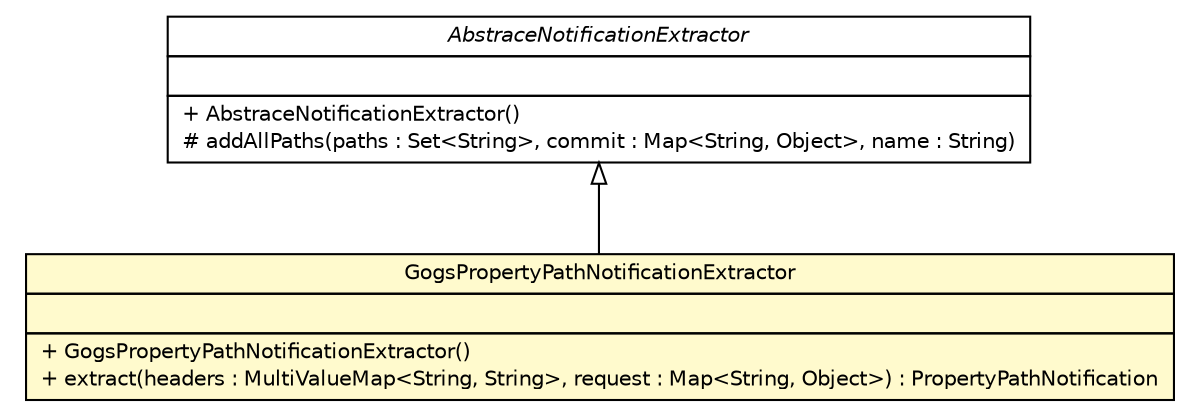 #!/usr/local/bin/dot
#
# Class diagram 
# Generated by UMLGraph version R5_6-24-gf6e263 (http://www.umlgraph.org/)
#

digraph G {
	edge [fontname="Helvetica",fontsize=10,labelfontname="Helvetica",labelfontsize=10];
	node [fontname="Helvetica",fontsize=10,shape=plaintext];
	nodesep=0.25;
	ranksep=0.5;
	// cn.home1.oss.environment.configserver.AbstraceNotificationExtractor
	c373 [label=<<table title="cn.home1.oss.environment.configserver.AbstraceNotificationExtractor" border="0" cellborder="1" cellspacing="0" cellpadding="2" port="p" href="./AbstraceNotificationExtractor.html">
		<tr><td><table border="0" cellspacing="0" cellpadding="1">
<tr><td align="center" balign="center"><font face="Helvetica-Oblique"> AbstraceNotificationExtractor </font></td></tr>
		</table></td></tr>
		<tr><td><table border="0" cellspacing="0" cellpadding="1">
<tr><td align="left" balign="left">  </td></tr>
		</table></td></tr>
		<tr><td><table border="0" cellspacing="0" cellpadding="1">
<tr><td align="left" balign="left"> + AbstraceNotificationExtractor() </td></tr>
<tr><td align="left" balign="left"> # addAllPaths(paths : Set&lt;String&gt;, commit : Map&lt;String, Object&gt;, name : String) </td></tr>
		</table></td></tr>
		</table>>, URL="./AbstraceNotificationExtractor.html", fontname="Helvetica", fontcolor="black", fontsize=10.0];
	// cn.home1.oss.environment.configserver.GogsPropertyPathNotificationExtractor
	c390 [label=<<table title="cn.home1.oss.environment.configserver.GogsPropertyPathNotificationExtractor" border="0" cellborder="1" cellspacing="0" cellpadding="2" port="p" bgcolor="lemonChiffon" href="./GogsPropertyPathNotificationExtractor.html">
		<tr><td><table border="0" cellspacing="0" cellpadding="1">
<tr><td align="center" balign="center"> GogsPropertyPathNotificationExtractor </td></tr>
		</table></td></tr>
		<tr><td><table border="0" cellspacing="0" cellpadding="1">
<tr><td align="left" balign="left">  </td></tr>
		</table></td></tr>
		<tr><td><table border="0" cellspacing="0" cellpadding="1">
<tr><td align="left" balign="left"> + GogsPropertyPathNotificationExtractor() </td></tr>
<tr><td align="left" balign="left"> + extract(headers : MultiValueMap&lt;String, String&gt;, request : Map&lt;String, Object&gt;) : PropertyPathNotification </td></tr>
		</table></td></tr>
		</table>>, URL="./GogsPropertyPathNotificationExtractor.html", fontname="Helvetica", fontcolor="black", fontsize=10.0];
	//cn.home1.oss.environment.configserver.GogsPropertyPathNotificationExtractor extends cn.home1.oss.environment.configserver.AbstraceNotificationExtractor
	c373:p -> c390:p [dir=back,arrowtail=empty];
}

